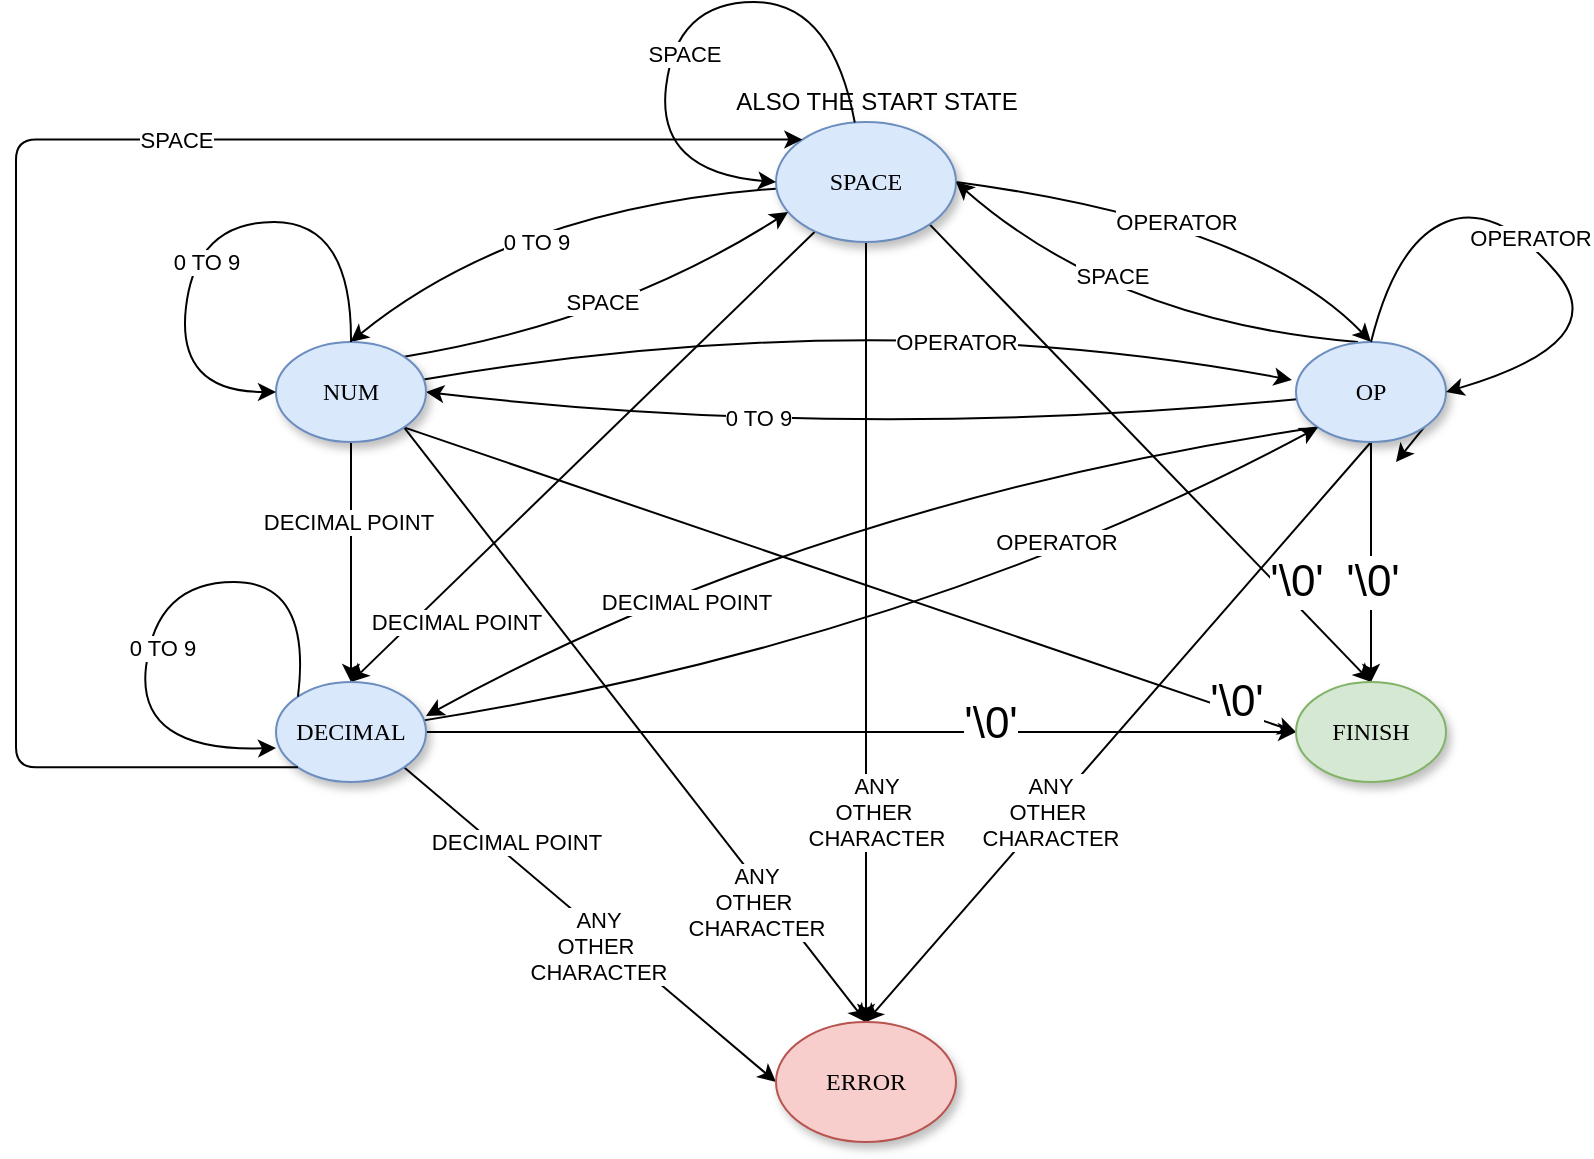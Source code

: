 <mxfile version="13.9.2" type="device"><diagram name="Page-1" id="42789a77-a242-8287-6e28-9cd8cfd52e62"><mxGraphModel dx="946" dy="557" grid="1" gridSize="10" guides="1" tooltips="1" connect="1" arrows="1" fold="1" page="1" pageScale="1" pageWidth="1100" pageHeight="850" background="#ffffff" math="0" shadow="0"><root><mxCell id="0"/><mxCell id="1" parent="0"/><mxCell id="hZwjHTLaWFrYrPHiz5W--16" style="edgeStyle=none;orthogonalLoop=1;jettySize=auto;html=1;entryX=0.5;entryY=0;entryDx=0;entryDy=0;strokeColor=#000000;curved=1;" parent="1" edge="1"><mxGeometry relative="1" as="geometry"><mxPoint x="449.997" y="113.322" as="sourcePoint"/><mxPoint x="237.22" y="190" as="targetPoint"/><Array as="points"><mxPoint x="319.72" y="123"/></Array></mxGeometry></mxCell><mxCell id="hZwjHTLaWFrYrPHiz5W--20" value="0 TO 9" style="edgeLabel;html=1;align=center;verticalAlign=middle;resizable=0;points=[];" parent="hZwjHTLaWFrYrPHiz5W--16" vertex="1" connectable="0"><mxGeometry x="0.163" y="-1" relative="1" as="geometry"><mxPoint x="16.63" y="13.13" as="offset"/></mxGeometry></mxCell><mxCell id="hZwjHTLaWFrYrPHiz5W--17" style="edgeStyle=none;rounded=1;orthogonalLoop=1;jettySize=auto;html=1;entryX=0.5;entryY=0;entryDx=0;entryDy=0;strokeColor=#000000;" parent="1" source="1ea317790d2ca983-1" target="hZwjHTLaWFrYrPHiz5W--1" edge="1"><mxGeometry relative="1" as="geometry"/></mxCell><mxCell id="hZwjHTLaWFrYrPHiz5W--21" value="DECIMAL POINT" style="edgeLabel;html=1;align=center;verticalAlign=middle;resizable=0;points=[];" parent="hZwjHTLaWFrYrPHiz5W--17" vertex="1" connectable="0"><mxGeometry x="-0.004" y="-1" relative="1" as="geometry"><mxPoint x="-63.34" y="83.83" as="offset"/></mxGeometry></mxCell><mxCell id="hZwjHTLaWFrYrPHiz5W--18" style="edgeStyle=none;orthogonalLoop=1;jettySize=auto;html=1;exitX=1;exitY=0.5;exitDx=0;exitDy=0;entryX=0.5;entryY=0;entryDx=0;entryDy=0;strokeColor=#000000;curved=1;" parent="1" source="1ea317790d2ca983-1" target="1ea317790d2ca983-3" edge="1"><mxGeometry relative="1" as="geometry"><Array as="points"><mxPoint x="690" y="130"/></Array></mxGeometry></mxCell><mxCell id="hZwjHTLaWFrYrPHiz5W--19" value="OPERATOR" style="edgeLabel;html=1;align=center;verticalAlign=middle;resizable=0;points=[];" parent="hZwjHTLaWFrYrPHiz5W--18" vertex="1" connectable="0"><mxGeometry x="-0.184" y="1" relative="1" as="geometry"><mxPoint x="14.71" y="8.3" as="offset"/></mxGeometry></mxCell><mxCell id="hZwjHTLaWFrYrPHiz5W--25" style="edgeStyle=none;rounded=1;orthogonalLoop=1;jettySize=auto;html=1;exitX=1;exitY=1;exitDx=0;exitDy=0;entryX=0.5;entryY=0;entryDx=0;entryDy=0;strokeColor=#000000;" parent="1" source="1ea317790d2ca983-1" target="hZwjHTLaWFrYrPHiz5W--2" edge="1"><mxGeometry relative="1" as="geometry"/></mxCell><mxCell id="hZwjHTLaWFrYrPHiz5W--26" value="&lt;font style=&quot;font-size: 22px&quot;&gt;'\0'&lt;/font&gt;" style="edgeLabel;html=1;align=center;verticalAlign=middle;resizable=0;points=[];" parent="hZwjHTLaWFrYrPHiz5W--25" vertex="1" connectable="0"><mxGeometry x="0.09" relative="1" as="geometry"><mxPoint x="63.08" y="54.27" as="offset"/></mxGeometry></mxCell><mxCell id="hZwjHTLaWFrYrPHiz5W--27" style="edgeStyle=none;rounded=1;orthogonalLoop=1;jettySize=auto;html=1;entryX=0.5;entryY=0;entryDx=0;entryDy=0;strokeColor=#000000;" parent="1" source="1ea317790d2ca983-1" target="hZwjHTLaWFrYrPHiz5W--4" edge="1"><mxGeometry relative="1" as="geometry"/></mxCell><mxCell id="hZwjHTLaWFrYrPHiz5W--28" value="ANY&lt;br&gt;OTHER&amp;nbsp;&lt;br&gt;CHARACTER" style="edgeLabel;html=1;align=center;verticalAlign=middle;resizable=0;points=[];" parent="hZwjHTLaWFrYrPHiz5W--27" vertex="1" connectable="0"><mxGeometry x="0.015" y="2" relative="1" as="geometry"><mxPoint x="3" y="87" as="offset"/></mxGeometry></mxCell><mxCell id="1ea317790d2ca983-1" value="SPACE" style="ellipse;whiteSpace=wrap;html=1;rounded=0;shadow=1;comic=0;labelBackgroundColor=none;strokeWidth=1;fontFamily=Verdana;fontSize=12;align=center;movableLabel=0;resizeWidth=0;container=0;autosize=0;fixDash=0;fillColor=#dae8fc;strokeColor=#6c8ebf;" parent="1" vertex="1"><mxGeometry x="450" y="80" width="90" height="60" as="geometry"/></mxCell><mxCell id="hZwjHTLaWFrYrPHiz5W--42" style="edgeStyle=none;curved=1;orthogonalLoop=1;jettySize=auto;html=1;exitX=0.413;exitY=0;exitDx=0;exitDy=0;entryX=1;entryY=0.5;entryDx=0;entryDy=0;strokeColor=#000000;exitPerimeter=0;" parent="1" source="1ea317790d2ca983-3" target="1ea317790d2ca983-1" edge="1"><mxGeometry relative="1" as="geometry"><Array as="points"><mxPoint x="620" y="180"/></Array></mxGeometry></mxCell><mxCell id="hZwjHTLaWFrYrPHiz5W--43" value="SPACE" style="edgeLabel;html=1;align=center;verticalAlign=middle;resizable=0;points=[];" parent="hZwjHTLaWFrYrPHiz5W--42" vertex="1" connectable="0"><mxGeometry x="0.212" y="-16" relative="1" as="geometry"><mxPoint as="offset"/></mxGeometry></mxCell><mxCell id="hZwjHTLaWFrYrPHiz5W--52" style="edgeStyle=none;curved=1;orthogonalLoop=1;jettySize=auto;html=1;entryX=1;entryY=0.5;entryDx=0;entryDy=0;strokeColor=#000000;" parent="1" source="1ea317790d2ca983-3" target="1ea317790d2ca983-9" edge="1"><mxGeometry relative="1" as="geometry"><Array as="points"><mxPoint x="490" y="240"/></Array></mxGeometry></mxCell><mxCell id="hZwjHTLaWFrYrPHiz5W--53" value="0 TO 9" style="edgeLabel;html=1;align=center;verticalAlign=middle;resizable=0;points=[];" parent="hZwjHTLaWFrYrPHiz5W--52" vertex="1" connectable="0"><mxGeometry x="0.24" y="-7" relative="1" as="geometry"><mxPoint as="offset"/></mxGeometry></mxCell><mxCell id="hZwjHTLaWFrYrPHiz5W--54" style="edgeStyle=none;curved=1;orthogonalLoop=1;jettySize=auto;html=1;entryX=0.5;entryY=0;entryDx=0;entryDy=0;strokeColor=#000000;" parent="1" source="1ea317790d2ca983-3" target="hZwjHTLaWFrYrPHiz5W--2" edge="1"><mxGeometry relative="1" as="geometry"/></mxCell><mxCell id="hZwjHTLaWFrYrPHiz5W--55" value="&lt;span style=&quot;font-size: 22px&quot;&gt;'\0'&lt;/span&gt;" style="edgeLabel;html=1;align=center;verticalAlign=middle;resizable=0;points=[];" parent="hZwjHTLaWFrYrPHiz5W--54" vertex="1" connectable="0"><mxGeometry x="-0.283" relative="1" as="geometry"><mxPoint y="27" as="offset"/></mxGeometry></mxCell><mxCell id="hZwjHTLaWFrYrPHiz5W--56" style="edgeStyle=none;curved=1;orthogonalLoop=1;jettySize=auto;html=1;exitX=1;exitY=1;exitDx=0;exitDy=0;strokeColor=#000000;" parent="1" source="1ea317790d2ca983-3" edge="1"><mxGeometry relative="1" as="geometry"><mxPoint x="760" y="250" as="targetPoint"/></mxGeometry></mxCell><mxCell id="hZwjHTLaWFrYrPHiz5W--57" style="edgeStyle=none;curved=1;orthogonalLoop=1;jettySize=auto;html=1;exitX=0;exitY=1;exitDx=0;exitDy=0;entryX=1;entryY=0.34;entryDx=0;entryDy=0;strokeColor=#000000;entryPerimeter=0;" parent="1" source="1ea317790d2ca983-3" target="hZwjHTLaWFrYrPHiz5W--1" edge="1"><mxGeometry relative="1" as="geometry"><Array as="points"><mxPoint x="470" y="270"/></Array></mxGeometry></mxCell><mxCell id="hZwjHTLaWFrYrPHiz5W--60" value="DECIMAL POINT" style="edgeLabel;html=1;align=center;verticalAlign=middle;resizable=0;points=[];" parent="hZwjHTLaWFrYrPHiz5W--57" vertex="1" connectable="0"><mxGeometry x="0.39" y="6" relative="1" as="geometry"><mxPoint y="7.65" as="offset"/></mxGeometry></mxCell><mxCell id="hZwjHTLaWFrYrPHiz5W--61" style="edgeStyle=none;curved=1;orthogonalLoop=1;jettySize=auto;html=1;exitX=0.5;exitY=1;exitDx=0;exitDy=0;entryX=0.5;entryY=0;entryDx=0;entryDy=0;strokeColor=#000000;" parent="1" source="1ea317790d2ca983-3" target="hZwjHTLaWFrYrPHiz5W--4" edge="1"><mxGeometry relative="1" as="geometry"/></mxCell><mxCell id="hZwjHTLaWFrYrPHiz5W--63" value="ANY&lt;br&gt;OTHER&amp;nbsp;&lt;br&gt;CHARACTER" style="edgeLabel;html=1;align=center;verticalAlign=middle;resizable=0;points=[];" parent="hZwjHTLaWFrYrPHiz5W--61" vertex="1" connectable="0"><mxGeometry x="0.274" relative="1" as="geometry"><mxPoint as="offset"/></mxGeometry></mxCell><mxCell id="1ea317790d2ca983-3" value="&lt;span&gt;OP&lt;/span&gt;" style="ellipse;whiteSpace=wrap;html=1;rounded=0;shadow=1;comic=0;labelBackgroundColor=none;strokeWidth=1;fontFamily=Verdana;fontSize=12;align=center;fillColor=#dae8fc;strokeColor=#6c8ebf;" parent="1" vertex="1"><mxGeometry x="710" y="190" width="75" height="50" as="geometry"/></mxCell><mxCell id="hZwjHTLaWFrYrPHiz5W--12" style="edgeStyle=none;rounded=1;orthogonalLoop=1;jettySize=auto;html=1;strokeColor=#000000;" parent="1" source="1ea317790d2ca983-9" target="hZwjHTLaWFrYrPHiz5W--1" edge="1"><mxGeometry relative="1" as="geometry"/></mxCell><mxCell id="hZwjHTLaWFrYrPHiz5W--24" value="DECIMAL POINT" style="edgeLabel;html=1;align=center;verticalAlign=middle;resizable=0;points=[];" parent="hZwjHTLaWFrYrPHiz5W--12" vertex="1" connectable="0"><mxGeometry x="-0.333" y="-2" relative="1" as="geometry"><mxPoint as="offset"/></mxGeometry></mxCell><mxCell id="hZwjHTLaWFrYrPHiz5W--35" style="edgeStyle=none;curved=1;orthogonalLoop=1;jettySize=auto;html=1;entryX=-0.027;entryY=0.38;entryDx=0;entryDy=0;strokeColor=#000000;entryPerimeter=0;" parent="1" source="1ea317790d2ca983-9" target="1ea317790d2ca983-3" edge="1"><mxGeometry relative="1" as="geometry"><Array as="points"><mxPoint x="500" y="170"/></Array></mxGeometry></mxCell><mxCell id="hZwjHTLaWFrYrPHiz5W--36" value="OPERATOR" style="edgeLabel;html=1;align=center;verticalAlign=middle;resizable=0;points=[];" parent="hZwjHTLaWFrYrPHiz5W--35" vertex="1" connectable="0"><mxGeometry x="-0.344" y="-1" relative="1" as="geometry"><mxPoint x="123.1" y="4.74" as="offset"/></mxGeometry></mxCell><mxCell id="hZwjHTLaWFrYrPHiz5W--37" style="edgeStyle=none;curved=1;orthogonalLoop=1;jettySize=auto;html=1;exitX=1;exitY=0;exitDx=0;exitDy=0;entryX=0.067;entryY=0.75;entryDx=0;entryDy=0;entryPerimeter=0;strokeColor=#000000;" parent="1" source="1ea317790d2ca983-9" target="1ea317790d2ca983-1" edge="1"><mxGeometry relative="1" as="geometry"><Array as="points"><mxPoint x="370" y="180"/></Array></mxGeometry></mxCell><mxCell id="hZwjHTLaWFrYrPHiz5W--38" value="SPACE" style="edgeLabel;html=1;align=center;verticalAlign=middle;resizable=0;points=[];" parent="hZwjHTLaWFrYrPHiz5W--37" vertex="1" connectable="0"><mxGeometry x="0.026" y="12" relative="1" as="geometry"><mxPoint x="-1" as="offset"/></mxGeometry></mxCell><mxCell id="hZwjHTLaWFrYrPHiz5W--48" style="edgeStyle=none;curved=1;orthogonalLoop=1;jettySize=auto;html=1;exitX=1;exitY=1;exitDx=0;exitDy=0;entryX=0;entryY=0.5;entryDx=0;entryDy=0;strokeColor=#000000;" parent="1" source="1ea317790d2ca983-9" target="hZwjHTLaWFrYrPHiz5W--2" edge="1"><mxGeometry relative="1" as="geometry"/></mxCell><mxCell id="hZwjHTLaWFrYrPHiz5W--49" value="&lt;span style=&quot;font-size: 22px&quot;&gt;'\0'&lt;/span&gt;" style="edgeLabel;html=1;align=center;verticalAlign=middle;resizable=0;points=[];" parent="hZwjHTLaWFrYrPHiz5W--48" vertex="1" connectable="0"><mxGeometry x="0.475" relative="1" as="geometry"><mxPoint x="86.8" y="24.85" as="offset"/></mxGeometry></mxCell><mxCell id="hZwjHTLaWFrYrPHiz5W--50" style="edgeStyle=none;curved=1;orthogonalLoop=1;jettySize=auto;html=1;exitX=1;exitY=1;exitDx=0;exitDy=0;entryX=0.5;entryY=0;entryDx=0;entryDy=0;strokeColor=#000000;" parent="1" source="1ea317790d2ca983-9" target="hZwjHTLaWFrYrPHiz5W--4" edge="1"><mxGeometry relative="1" as="geometry"/></mxCell><mxCell id="hZwjHTLaWFrYrPHiz5W--51" value="ANY&lt;br&gt;OTHER&amp;nbsp;&lt;br&gt;CHARACTER" style="edgeLabel;html=1;align=center;verticalAlign=middle;resizable=0;points=[];" parent="hZwjHTLaWFrYrPHiz5W--50" vertex="1" connectable="0"><mxGeometry x="0.106" relative="1" as="geometry"><mxPoint x="48.46" y="73.02" as="offset"/></mxGeometry></mxCell><mxCell id="1ea317790d2ca983-9" value="NUM" style="ellipse;whiteSpace=wrap;html=1;rounded=0;shadow=1;comic=0;labelBackgroundColor=none;strokeWidth=1;fontFamily=Verdana;fontSize=12;align=center;fillColor=#dae8fc;strokeColor=#6c8ebf;" parent="1" vertex="1"><mxGeometry x="200" y="190" width="75" height="50" as="geometry"/></mxCell><mxCell id="hZwjHTLaWFrYrPHiz5W--13" style="edgeStyle=none;rounded=1;orthogonalLoop=1;jettySize=auto;html=1;exitX=1;exitY=1;exitDx=0;exitDy=0;entryX=0;entryY=0.5;entryDx=0;entryDy=0;strokeColor=#000000;" parent="1" source="hZwjHTLaWFrYrPHiz5W--1" target="hZwjHTLaWFrYrPHiz5W--4" edge="1"><mxGeometry relative="1" as="geometry"/></mxCell><mxCell id="hZwjHTLaWFrYrPHiz5W--29" value="DECIMAL POINT" style="edgeLabel;html=1;align=center;verticalAlign=middle;resizable=0;points=[];" parent="hZwjHTLaWFrYrPHiz5W--13" vertex="1" connectable="0"><mxGeometry x="-0.327" y="1" relative="1" as="geometry"><mxPoint x="-7.13" y="-14.94" as="offset"/></mxGeometry></mxCell><mxCell id="hZwjHTLaWFrYrPHiz5W--67" value="ANY&lt;br&gt;OTHER&amp;nbsp;&lt;br&gt;CHARACTER" style="edgeLabel;html=1;align=center;verticalAlign=middle;resizable=0;points=[];" parent="hZwjHTLaWFrYrPHiz5W--13" vertex="1" connectable="0"><mxGeometry x="0.144" y="1" relative="1" as="geometry"><mxPoint x="-10.68" as="offset"/></mxGeometry></mxCell><mxCell id="hZwjHTLaWFrYrPHiz5W--58" style="edgeStyle=none;curved=1;orthogonalLoop=1;jettySize=auto;html=1;entryX=0;entryY=1;entryDx=0;entryDy=0;strokeColor=#000000;" parent="1" source="hZwjHTLaWFrYrPHiz5W--1" target="1ea317790d2ca983-3" edge="1"><mxGeometry relative="1" as="geometry"><Array as="points"><mxPoint x="520" y="340"/></Array></mxGeometry></mxCell><mxCell id="hZwjHTLaWFrYrPHiz5W--59" value="OPERATOR" style="edgeLabel;html=1;align=center;verticalAlign=middle;resizable=0;points=[];" parent="hZwjHTLaWFrYrPHiz5W--58" vertex="1" connectable="0"><mxGeometry x="-0.369" y="5" relative="1" as="geometry"><mxPoint x="167.7" y="-60.5" as="offset"/></mxGeometry></mxCell><mxCell id="AkPGTRn3EJqJgfXgpVjM-1" style="edgeStyle=orthogonalEdgeStyle;rounded=0;orthogonalLoop=1;jettySize=auto;html=1;exitX=1;exitY=0.5;exitDx=0;exitDy=0;entryX=0;entryY=0.5;entryDx=0;entryDy=0;" edge="1" parent="1" source="hZwjHTLaWFrYrPHiz5W--1" target="hZwjHTLaWFrYrPHiz5W--2"><mxGeometry relative="1" as="geometry"/></mxCell><mxCell id="AkPGTRn3EJqJgfXgpVjM-2" value="&lt;span style=&quot;font-size: 22px&quot;&gt;'\0'&lt;/span&gt;" style="edgeLabel;html=1;align=center;verticalAlign=middle;resizable=0;points=[];" vertex="1" connectable="0" parent="AkPGTRn3EJqJgfXgpVjM-1"><mxGeometry x="0.297" y="4" relative="1" as="geometry"><mxPoint as="offset"/></mxGeometry></mxCell><mxCell id="hZwjHTLaWFrYrPHiz5W--1" value="DECIMAL" style="ellipse;whiteSpace=wrap;html=1;rounded=0;shadow=1;comic=0;labelBackgroundColor=none;strokeWidth=1;fontFamily=Verdana;fontSize=12;align=center;fillColor=#dae8fc;strokeColor=#6c8ebf;" parent="1" vertex="1"><mxGeometry x="200" y="360" width="75" height="50" as="geometry"/></mxCell><mxCell id="hZwjHTLaWFrYrPHiz5W--2" value="FINISH" style="ellipse;whiteSpace=wrap;html=1;rounded=0;shadow=1;comic=0;labelBackgroundColor=none;strokeWidth=1;fontFamily=Verdana;fontSize=12;align=center;fillColor=#d5e8d4;strokeColor=#82b366;" parent="1" vertex="1"><mxGeometry x="710" y="360" width="75" height="50" as="geometry"/></mxCell><mxCell id="hZwjHTLaWFrYrPHiz5W--4" value="ERROR" style="ellipse;whiteSpace=wrap;html=1;rounded=0;shadow=1;comic=0;labelBackgroundColor=none;strokeWidth=1;fontFamily=Verdana;fontSize=12;align=center;movableLabel=0;resizeWidth=0;container=0;autosize=0;fixDash=0;fillColor=#f8cecc;strokeColor=#b85450;" parent="1" vertex="1"><mxGeometry x="450" y="530" width="90" height="60" as="geometry"/></mxCell><mxCell id="hZwjHTLaWFrYrPHiz5W--15" style="edgeStyle=none;rounded=1;orthogonalLoop=1;jettySize=auto;html=1;entryX=0.5;entryY=0;entryDx=0;entryDy=0;strokeColor=#000000;" parent="1" source="hZwjHTLaWFrYrPHiz5W--2" target="hZwjHTLaWFrYrPHiz5W--2" edge="1"><mxGeometry relative="1" as="geometry"/></mxCell><mxCell id="hZwjHTLaWFrYrPHiz5W--22" value="ALSO THE START STATE" style="text;html=1;align=center;verticalAlign=middle;resizable=0;points=[];autosize=1;" parent="1" vertex="1"><mxGeometry x="420" y="60" width="160" height="20" as="geometry"/></mxCell><mxCell id="hZwjHTLaWFrYrPHiz5W--30" style="edgeStyle=none;orthogonalLoop=1;jettySize=auto;html=1;exitX=0.5;exitY=0;exitDx=0;exitDy=0;entryX=0;entryY=0.5;entryDx=0;entryDy=0;strokeColor=#000000;curved=1;" parent="1" source="1ea317790d2ca983-9" target="1ea317790d2ca983-9" edge="1"><mxGeometry relative="1" as="geometry"><Array as="points"><mxPoint x="238" y="130"/><mxPoint x="160" y="130"/><mxPoint x="150" y="215"/></Array></mxGeometry></mxCell><mxCell id="hZwjHTLaWFrYrPHiz5W--31" value="0 TO 9" style="edgeLabel;html=1;align=center;verticalAlign=middle;resizable=0;points=[];" parent="hZwjHTLaWFrYrPHiz5W--30" vertex="1" connectable="0"><mxGeometry x="0.15" y="7" relative="1" as="geometry"><mxPoint as="offset"/></mxGeometry></mxCell><mxCell id="hZwjHTLaWFrYrPHiz5W--33" style="edgeStyle=none;orthogonalLoop=1;jettySize=auto;html=1;entryX=0;entryY=0.5;entryDx=0;entryDy=0;strokeColor=#000000;curved=1;" parent="1" source="1ea317790d2ca983-1" target="1ea317790d2ca983-1" edge="1"><mxGeometry relative="1" as="geometry"><mxPoint x="477.5" y="80" as="sourcePoint"/><mxPoint x="440" y="105" as="targetPoint"/><Array as="points"><mxPoint x="478" y="20"/><mxPoint x="400" y="20"/><mxPoint x="390" y="105"/></Array></mxGeometry></mxCell><mxCell id="hZwjHTLaWFrYrPHiz5W--34" value="SPACE" style="edgeLabel;html=1;align=center;verticalAlign=middle;resizable=0;points=[];" parent="hZwjHTLaWFrYrPHiz5W--33" vertex="1" connectable="0"><mxGeometry x="0.15" y="7" relative="1" as="geometry"><mxPoint as="offset"/></mxGeometry></mxCell><mxCell id="hZwjHTLaWFrYrPHiz5W--39" style="edgeStyle=none;orthogonalLoop=1;jettySize=auto;html=1;entryX=0;entryY=0.66;entryDx=0;entryDy=0;strokeColor=#000000;curved=1;entryPerimeter=0;exitX=0;exitY=0;exitDx=0;exitDy=0;" parent="1" source="hZwjHTLaWFrYrPHiz5W--1" target="hZwjHTLaWFrYrPHiz5W--1" edge="1"><mxGeometry relative="1" as="geometry"><mxPoint x="218" y="360" as="sourcePoint"/><mxPoint x="180" y="395" as="targetPoint"/><Array as="points"><mxPoint x="218" y="310"/><mxPoint x="140" y="310"/><mxPoint x="130" y="395"/></Array></mxGeometry></mxCell><mxCell id="hZwjHTLaWFrYrPHiz5W--40" value="0 TO 9" style="edgeLabel;html=1;align=center;verticalAlign=middle;resizable=0;points=[];" parent="hZwjHTLaWFrYrPHiz5W--39" vertex="1" connectable="0"><mxGeometry x="0.15" y="7" relative="1" as="geometry"><mxPoint as="offset"/></mxGeometry></mxCell><mxCell id="hZwjHTLaWFrYrPHiz5W--41" style="edgeStyle=none;curved=1;orthogonalLoop=1;jettySize=auto;html=1;entryX=0;entryY=0.5;entryDx=0;entryDy=0;strokeColor=#000000;" parent="1" source="hZwjHTLaWFrYrPHiz5W--1" target="hZwjHTLaWFrYrPHiz5W--1" edge="1"><mxGeometry relative="1" as="geometry"/></mxCell><mxCell id="hZwjHTLaWFrYrPHiz5W--46" style="edgeStyle=none;curved=1;orthogonalLoop=1;jettySize=auto;html=1;exitX=0.5;exitY=0;exitDx=0;exitDy=0;entryX=1;entryY=0.5;entryDx=0;entryDy=0;strokeColor=#000000;" parent="1" source="1ea317790d2ca983-3" target="1ea317790d2ca983-3" edge="1"><mxGeometry relative="1" as="geometry"><Array as="points"><mxPoint x="760" y="140"/><mxPoint x="810" y="120"/><mxPoint x="870" y="190"/></Array></mxGeometry></mxCell><mxCell id="hZwjHTLaWFrYrPHiz5W--47" value="OPERATOR" style="edgeLabel;html=1;align=center;verticalAlign=middle;resizable=0;points=[];" parent="hZwjHTLaWFrYrPHiz5W--46" vertex="1" connectable="0"><mxGeometry x="-0.091" y="1" relative="1" as="geometry"><mxPoint as="offset"/></mxGeometry></mxCell><mxCell id="hZwjHTLaWFrYrPHiz5W--65" value="" style="edgeStyle=elbowEdgeStyle;elbow=vertical;endArrow=classic;html=1;strokeColor=#000000;entryX=0;entryY=0;entryDx=0;entryDy=0;exitX=0;exitY=1;exitDx=0;exitDy=0;" parent="1" source="hZwjHTLaWFrYrPHiz5W--1" target="1ea317790d2ca983-1" edge="1"><mxGeometry width="50" height="50" relative="1" as="geometry"><mxPoint x="40" y="410" as="sourcePoint"/><mxPoint x="90" y="40" as="targetPoint"/><Array as="points"><mxPoint x="70" y="60"/></Array></mxGeometry></mxCell><mxCell id="hZwjHTLaWFrYrPHiz5W--66" value="SPACE" style="edgeLabel;html=1;align=center;verticalAlign=middle;resizable=0;points=[];" parent="hZwjHTLaWFrYrPHiz5W--65" vertex="1" connectable="0"><mxGeometry x="0.262" relative="1" as="geometry"><mxPoint as="offset"/></mxGeometry></mxCell></root></mxGraphModel></diagram></mxfile>